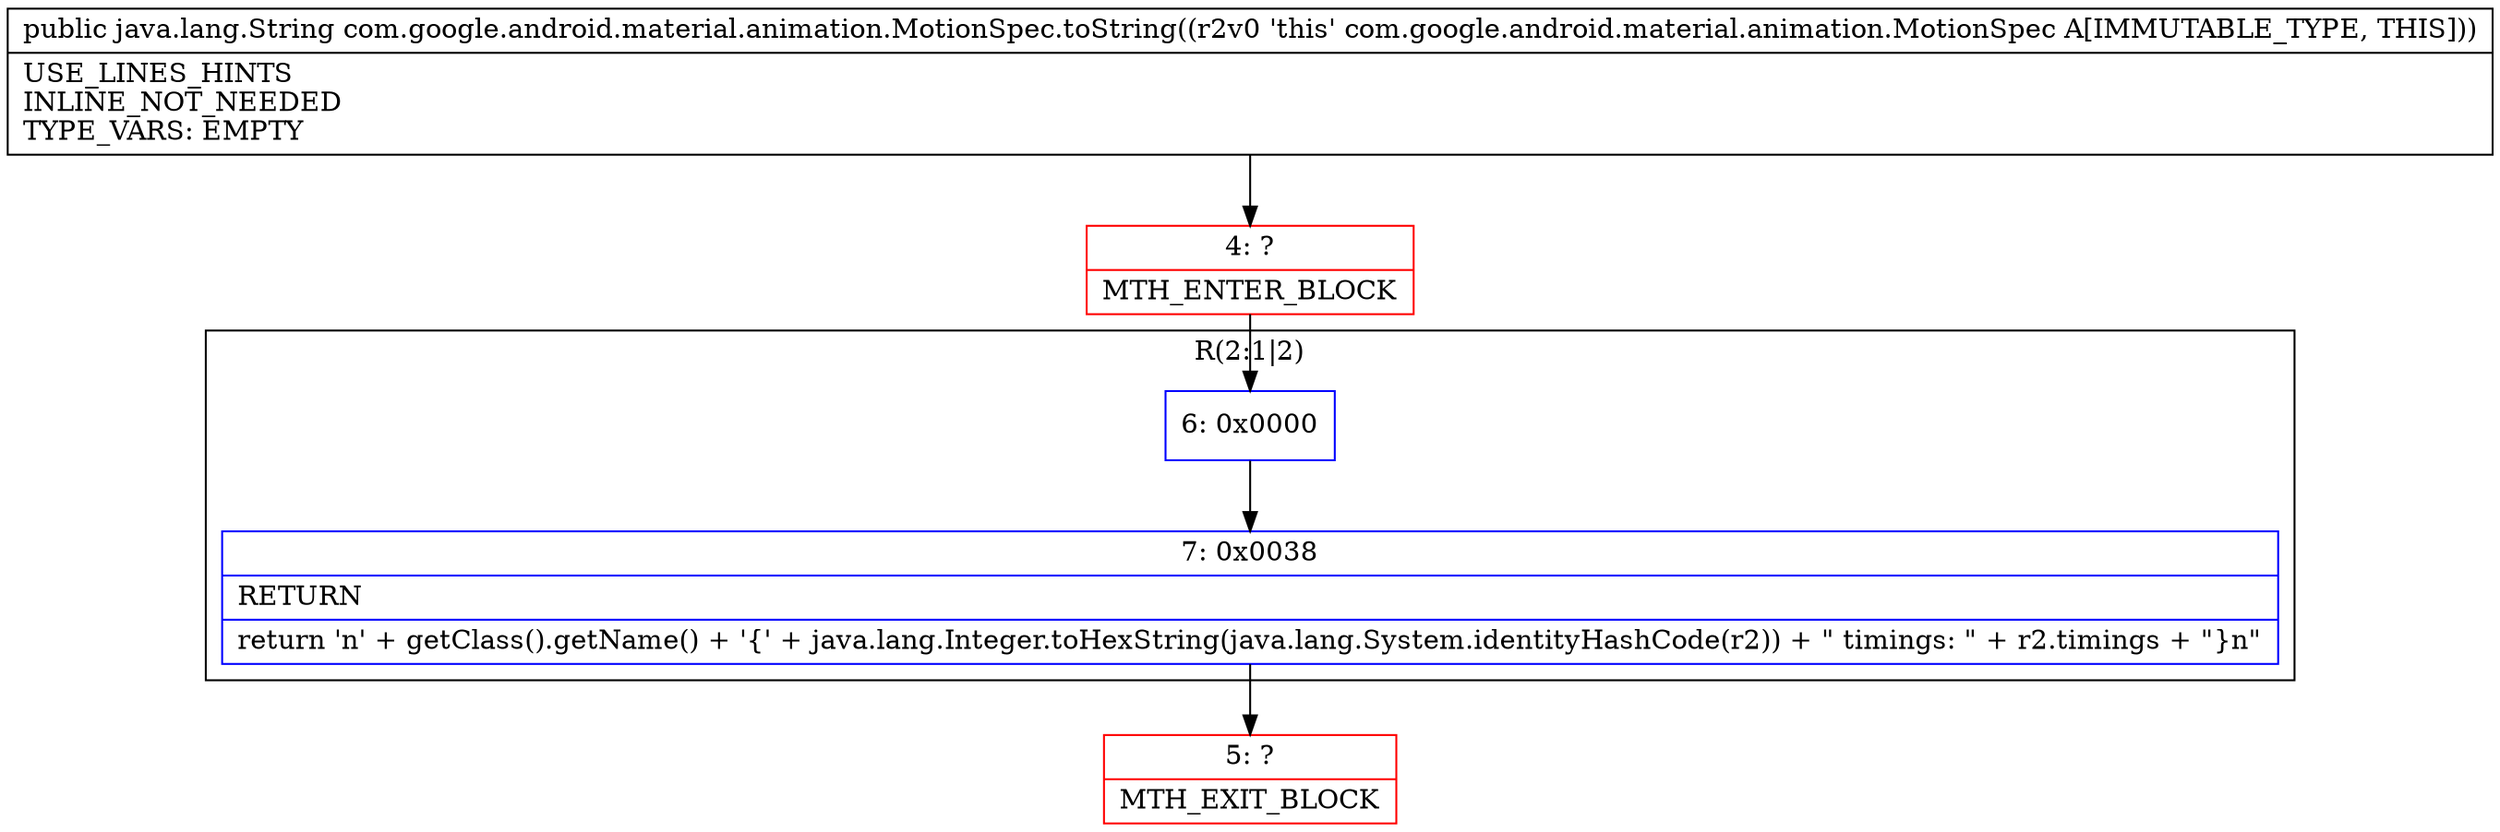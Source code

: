 digraph "CFG forcom.google.android.material.animation.MotionSpec.toString()Ljava\/lang\/String;" {
subgraph cluster_Region_1504937371 {
label = "R(2:1|2)";
node [shape=record,color=blue];
Node_6 [shape=record,label="{6\:\ 0x0000}"];
Node_7 [shape=record,label="{7\:\ 0x0038|RETURN\l|return 'n' + getClass().getName() + '\{' + java.lang.Integer.toHexString(java.lang.System.identityHashCode(r2)) + \" timings: \" + r2.timings + \"\}n\"\l}"];
}
Node_4 [shape=record,color=red,label="{4\:\ ?|MTH_ENTER_BLOCK\l}"];
Node_5 [shape=record,color=red,label="{5\:\ ?|MTH_EXIT_BLOCK\l}"];
MethodNode[shape=record,label="{public java.lang.String com.google.android.material.animation.MotionSpec.toString((r2v0 'this' com.google.android.material.animation.MotionSpec A[IMMUTABLE_TYPE, THIS]))  | USE_LINES_HINTS\lINLINE_NOT_NEEDED\lTYPE_VARS: EMPTY\l}"];
MethodNode -> Node_4;Node_6 -> Node_7;
Node_7 -> Node_5;
Node_4 -> Node_6;
}

